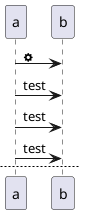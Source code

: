 {
  "sha1": "7eldkpq3ylthqu1wgwz2bu4rq6wnopi",
  "insertion": {
    "when": "2024-05-30T20:48:21.182Z",
    "user": "plantuml@gmail.com"
  }
}
@startuml
a -> b : <&cog>
a -> b : test
a -> b : test
a -> b : test
newpage
a -> b : test
a -> b : test
a -> b : test
a -> b : test
a -> b : <&wifi>
a -> b : test
@enduml
